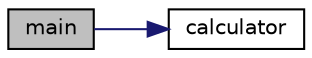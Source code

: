 digraph "main"
{
 // LATEX_PDF_SIZE
  edge [fontname="Helvetica",fontsize="10",labelfontname="Helvetica",labelfontsize="10"];
  node [fontname="Helvetica",fontsize="10",shape=record];
  rankdir="LR";
  Node1 [label="main",height=0.2,width=0.4,color="black", fillcolor="grey75", style="filled", fontcolor="black",tooltip="it is a int main function where we initialize our masive and call the function."];
  Node1 -> Node2 [color="midnightblue",fontsize="10",style="solid",fontname="Helvetica"];
  Node2 [label="calculator",height=0.2,width=0.4,color="black", fillcolor="white", style="filled",URL="$main_8c.html#abf0437c8359a13bbf0c4824870ba4c94",tooltip="This function searches for the longest uninterrupted sequence out of all elements of given masive tha..."];
}
